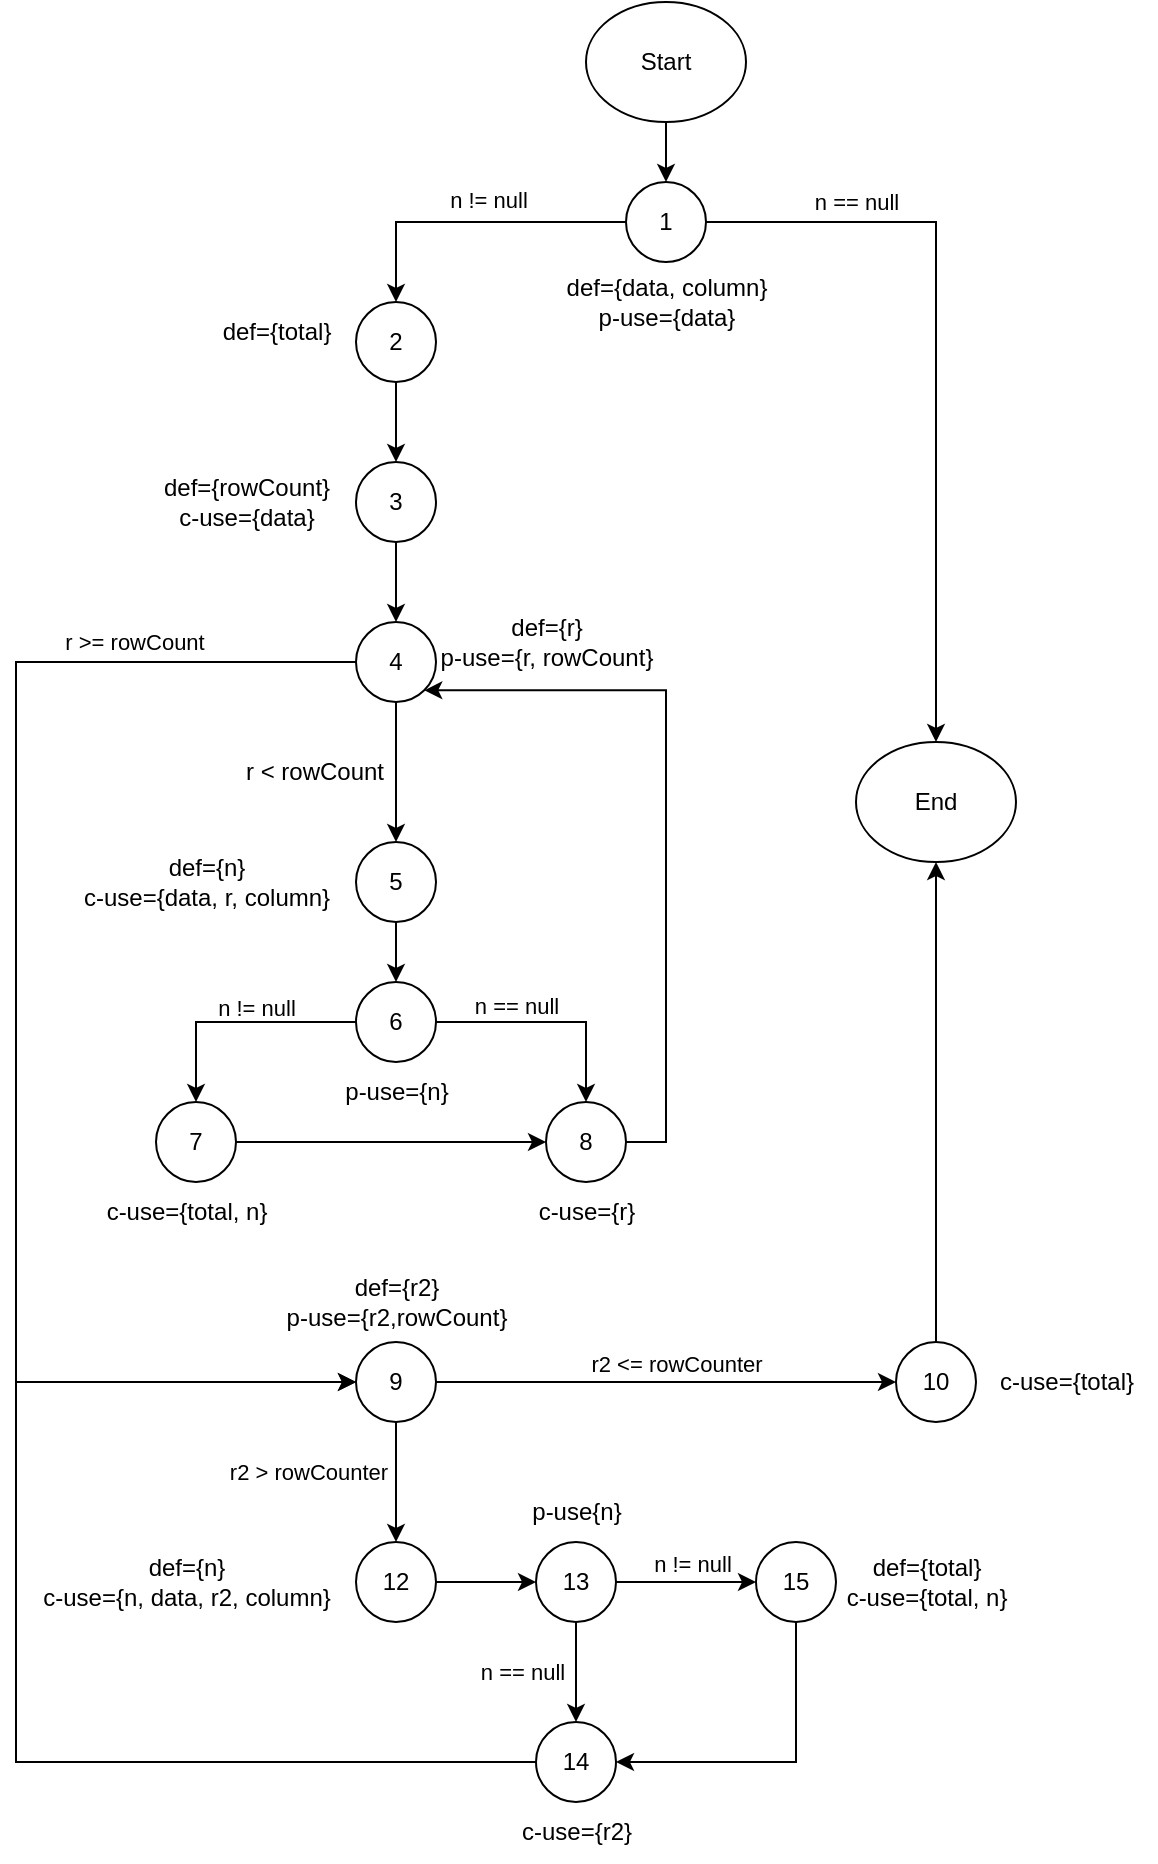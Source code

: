 <mxfile version="23.0.1" type="device">
  <diagram name="Page-1" id="Xdc-RVDjVaiAi9B1amQA">
    <mxGraphModel dx="2567" dy="917" grid="1" gridSize="10" guides="1" tooltips="1" connect="1" arrows="1" fold="1" page="1" pageScale="1" pageWidth="850" pageHeight="1100" math="0" shadow="0">
      <root>
        <mxCell id="0" />
        <mxCell id="1" parent="0" />
        <mxCell id="NJQ_k5KweohZO7cWgwbo-26" style="edgeStyle=orthogonalEdgeStyle;rounded=0;orthogonalLoop=1;jettySize=auto;html=1;exitX=0.5;exitY=1;exitDx=0;exitDy=0;entryX=0.5;entryY=0;entryDx=0;entryDy=0;" edge="1" parent="1" source="NJQ_k5KweohZO7cWgwbo-1" target="NJQ_k5KweohZO7cWgwbo-5">
          <mxGeometry relative="1" as="geometry" />
        </mxCell>
        <mxCell id="NJQ_k5KweohZO7cWgwbo-1" value="Start" style="ellipse;whiteSpace=wrap;html=1;" vertex="1" parent="1">
          <mxGeometry x="-335" y="20" width="80" height="60" as="geometry" />
        </mxCell>
        <mxCell id="NJQ_k5KweohZO7cWgwbo-27" style="edgeStyle=orthogonalEdgeStyle;rounded=0;orthogonalLoop=1;jettySize=auto;html=1;exitX=1;exitY=0.5;exitDx=0;exitDy=0;entryX=0.5;entryY=0;entryDx=0;entryDy=0;" edge="1" parent="1" source="NJQ_k5KweohZO7cWgwbo-5" target="NJQ_k5KweohZO7cWgwbo-71">
          <mxGeometry relative="1" as="geometry">
            <mxPoint x="-160" y="428" as="targetPoint" />
          </mxGeometry>
        </mxCell>
        <mxCell id="NJQ_k5KweohZO7cWgwbo-5" value="1" style="ellipse;whiteSpace=wrap;html=1;aspect=fixed;" vertex="1" parent="1">
          <mxGeometry x="-315" y="110" width="40" height="40" as="geometry" />
        </mxCell>
        <mxCell id="NJQ_k5KweohZO7cWgwbo-6" value="def={data, column}&lt;br&gt;p-use={data}" style="text;html=1;align=center;verticalAlign=middle;resizable=0;points=[];autosize=1;strokeColor=none;fillColor=none;" vertex="1" parent="1">
          <mxGeometry x="-355" y="150" width="120" height="40" as="geometry" />
        </mxCell>
        <mxCell id="NJQ_k5KweohZO7cWgwbo-13" style="edgeStyle=orthogonalEdgeStyle;rounded=0;orthogonalLoop=1;jettySize=auto;html=1;exitX=0.5;exitY=1;exitDx=0;exitDy=0;entryX=0.5;entryY=0;entryDx=0;entryDy=0;" edge="1" parent="1" source="NJQ_k5KweohZO7cWgwbo-7" target="NJQ_k5KweohZO7cWgwbo-10">
          <mxGeometry relative="1" as="geometry" />
        </mxCell>
        <mxCell id="NJQ_k5KweohZO7cWgwbo-7" value="2" style="ellipse;whiteSpace=wrap;html=1;aspect=fixed;" vertex="1" parent="1">
          <mxGeometry x="-450" y="170" width="40" height="40" as="geometry" />
        </mxCell>
        <mxCell id="NJQ_k5KweohZO7cWgwbo-8" value="" style="endArrow=classic;html=1;rounded=0;exitX=0;exitY=0.5;exitDx=0;exitDy=0;entryX=0.5;entryY=0;entryDx=0;entryDy=0;" edge="1" parent="1" source="NJQ_k5KweohZO7cWgwbo-5" target="NJQ_k5KweohZO7cWgwbo-7">
          <mxGeometry width="50" height="50" relative="1" as="geometry">
            <mxPoint x="-330" y="290" as="sourcePoint" />
            <mxPoint x="-280" y="240" as="targetPoint" />
            <Array as="points">
              <mxPoint x="-430" y="130" />
            </Array>
          </mxGeometry>
        </mxCell>
        <mxCell id="NJQ_k5KweohZO7cWgwbo-9" value="def={total}" style="text;html=1;align=center;verticalAlign=middle;resizable=0;points=[];autosize=1;strokeColor=none;fillColor=none;" vertex="1" parent="1">
          <mxGeometry x="-530" y="170" width="80" height="30" as="geometry" />
        </mxCell>
        <mxCell id="NJQ_k5KweohZO7cWgwbo-15" style="edgeStyle=orthogonalEdgeStyle;rounded=0;orthogonalLoop=1;jettySize=auto;html=1;exitX=0.5;exitY=1;exitDx=0;exitDy=0;entryX=0.5;entryY=0;entryDx=0;entryDy=0;" edge="1" parent="1" source="NJQ_k5KweohZO7cWgwbo-10" target="NJQ_k5KweohZO7cWgwbo-14">
          <mxGeometry relative="1" as="geometry" />
        </mxCell>
        <mxCell id="NJQ_k5KweohZO7cWgwbo-10" value="3" style="ellipse;whiteSpace=wrap;html=1;aspect=fixed;" vertex="1" parent="1">
          <mxGeometry x="-450" y="250" width="40" height="40" as="geometry" />
        </mxCell>
        <mxCell id="NJQ_k5KweohZO7cWgwbo-11" value="def={rowCount}&lt;br&gt;c-use={data}" style="text;html=1;align=center;verticalAlign=middle;resizable=0;points=[];autosize=1;strokeColor=none;fillColor=none;" vertex="1" parent="1">
          <mxGeometry x="-560" y="250" width="110" height="40" as="geometry" />
        </mxCell>
        <mxCell id="NJQ_k5KweohZO7cWgwbo-19" style="edgeStyle=orthogonalEdgeStyle;rounded=0;orthogonalLoop=1;jettySize=auto;html=1;exitX=0.5;exitY=1;exitDx=0;exitDy=0;entryX=0.5;entryY=0;entryDx=0;entryDy=0;" edge="1" parent="1" source="NJQ_k5KweohZO7cWgwbo-14" target="NJQ_k5KweohZO7cWgwbo-18">
          <mxGeometry relative="1" as="geometry" />
        </mxCell>
        <mxCell id="NJQ_k5KweohZO7cWgwbo-43" style="edgeStyle=orthogonalEdgeStyle;rounded=0;orthogonalLoop=1;jettySize=auto;html=1;exitX=0;exitY=0.5;exitDx=0;exitDy=0;entryX=0;entryY=0.5;entryDx=0;entryDy=0;" edge="1" parent="1" source="NJQ_k5KweohZO7cWgwbo-14" target="NJQ_k5KweohZO7cWgwbo-36">
          <mxGeometry relative="1" as="geometry">
            <mxPoint x="-690.0" y="740" as="targetPoint" />
            <Array as="points">
              <mxPoint x="-620" y="350" />
              <mxPoint x="-620" y="710" />
            </Array>
          </mxGeometry>
        </mxCell>
        <mxCell id="NJQ_k5KweohZO7cWgwbo-14" value="4" style="ellipse;whiteSpace=wrap;html=1;aspect=fixed;" vertex="1" parent="1">
          <mxGeometry x="-450" y="330" width="40" height="40" as="geometry" />
        </mxCell>
        <mxCell id="NJQ_k5KweohZO7cWgwbo-16" value="def={r}&lt;br&gt;p-use={r, rowCount}" style="text;html=1;align=center;verticalAlign=middle;resizable=0;points=[];autosize=1;strokeColor=none;fillColor=none;" vertex="1" parent="1">
          <mxGeometry x="-420" y="320" width="130" height="40" as="geometry" />
        </mxCell>
        <mxCell id="NJQ_k5KweohZO7cWgwbo-32" style="edgeStyle=orthogonalEdgeStyle;rounded=0;orthogonalLoop=1;jettySize=auto;html=1;exitX=0;exitY=0.5;exitDx=0;exitDy=0;" edge="1" parent="1" source="NJQ_k5KweohZO7cWgwbo-17" target="NJQ_k5KweohZO7cWgwbo-31">
          <mxGeometry relative="1" as="geometry" />
        </mxCell>
        <mxCell id="NJQ_k5KweohZO7cWgwbo-33" style="edgeStyle=orthogonalEdgeStyle;rounded=0;orthogonalLoop=1;jettySize=auto;html=1;exitX=1;exitY=0.5;exitDx=0;exitDy=0;entryX=0.5;entryY=0;entryDx=0;entryDy=0;" edge="1" parent="1" source="NJQ_k5KweohZO7cWgwbo-17" target="NJQ_k5KweohZO7cWgwbo-30">
          <mxGeometry relative="1" as="geometry" />
        </mxCell>
        <mxCell id="NJQ_k5KweohZO7cWgwbo-17" value="6" style="ellipse;whiteSpace=wrap;html=1;aspect=fixed;" vertex="1" parent="1">
          <mxGeometry x="-450" y="510" width="40" height="40" as="geometry" />
        </mxCell>
        <mxCell id="NJQ_k5KweohZO7cWgwbo-22" style="edgeStyle=orthogonalEdgeStyle;rounded=0;orthogonalLoop=1;jettySize=auto;html=1;exitX=0.5;exitY=1;exitDx=0;exitDy=0;" edge="1" parent="1" source="NJQ_k5KweohZO7cWgwbo-18" target="NJQ_k5KweohZO7cWgwbo-17">
          <mxGeometry relative="1" as="geometry" />
        </mxCell>
        <mxCell id="NJQ_k5KweohZO7cWgwbo-18" value="5" style="ellipse;whiteSpace=wrap;html=1;aspect=fixed;" vertex="1" parent="1">
          <mxGeometry x="-450" y="440" width="40" height="40" as="geometry" />
        </mxCell>
        <mxCell id="NJQ_k5KweohZO7cWgwbo-20" value="r &amp;lt; rowCount" style="text;html=1;align=center;verticalAlign=middle;resizable=0;points=[];autosize=1;strokeColor=none;fillColor=none;" vertex="1" parent="1">
          <mxGeometry x="-516" y="390" width="90" height="30" as="geometry" />
        </mxCell>
        <mxCell id="NJQ_k5KweohZO7cWgwbo-21" value="def={n}&lt;br&gt;c-use={data, r, column}" style="text;html=1;align=center;verticalAlign=middle;resizable=0;points=[];autosize=1;strokeColor=none;fillColor=none;" vertex="1" parent="1">
          <mxGeometry x="-600" y="440" width="150" height="40" as="geometry" />
        </mxCell>
        <mxCell id="NJQ_k5KweohZO7cWgwbo-23" value="p-use={n}" style="text;html=1;align=center;verticalAlign=middle;resizable=0;points=[];autosize=1;strokeColor=none;fillColor=none;" vertex="1" parent="1">
          <mxGeometry x="-470" y="550" width="80" height="30" as="geometry" />
        </mxCell>
        <mxCell id="NJQ_k5KweohZO7cWgwbo-28" value="&lt;font style=&quot;font-size: 11px;&quot;&gt;n == null&lt;/font&gt;" style="text;html=1;align=center;verticalAlign=middle;resizable=0;points=[];autosize=1;strokeColor=none;fillColor=none;" vertex="1" parent="1">
          <mxGeometry x="-235" y="105" width="70" height="30" as="geometry" />
        </mxCell>
        <mxCell id="NJQ_k5KweohZO7cWgwbo-29" value="&lt;font style=&quot;font-size: 11px;&quot;&gt;n != null&lt;/font&gt;" style="text;html=1;align=center;verticalAlign=middle;resizable=0;points=[];autosize=1;strokeColor=none;fillColor=none;" vertex="1" parent="1">
          <mxGeometry x="-414" y="104" width="60" height="30" as="geometry" />
        </mxCell>
        <mxCell id="NJQ_k5KweohZO7cWgwbo-41" style="edgeStyle=orthogonalEdgeStyle;rounded=0;orthogonalLoop=1;jettySize=auto;html=1;exitX=1;exitY=0.5;exitDx=0;exitDy=0;entryX=1;entryY=1;entryDx=0;entryDy=0;" edge="1" parent="1" source="NJQ_k5KweohZO7cWgwbo-30" target="NJQ_k5KweohZO7cWgwbo-14">
          <mxGeometry relative="1" as="geometry">
            <Array as="points">
              <mxPoint x="-295" y="590" />
              <mxPoint x="-295" y="364" />
            </Array>
          </mxGeometry>
        </mxCell>
        <mxCell id="NJQ_k5KweohZO7cWgwbo-30" value="8" style="ellipse;whiteSpace=wrap;html=1;aspect=fixed;" vertex="1" parent="1">
          <mxGeometry x="-355" y="570" width="40" height="40" as="geometry" />
        </mxCell>
        <mxCell id="NJQ_k5KweohZO7cWgwbo-39" style="edgeStyle=orthogonalEdgeStyle;rounded=0;orthogonalLoop=1;jettySize=auto;html=1;exitX=1;exitY=0.5;exitDx=0;exitDy=0;entryX=0;entryY=0.5;entryDx=0;entryDy=0;" edge="1" parent="1" source="NJQ_k5KweohZO7cWgwbo-31" target="NJQ_k5KweohZO7cWgwbo-30">
          <mxGeometry relative="1" as="geometry" />
        </mxCell>
        <mxCell id="NJQ_k5KweohZO7cWgwbo-31" value="7" style="ellipse;whiteSpace=wrap;html=1;aspect=fixed;" vertex="1" parent="1">
          <mxGeometry x="-550" y="570" width="40" height="40" as="geometry" />
        </mxCell>
        <mxCell id="NJQ_k5KweohZO7cWgwbo-34" value="&lt;font style=&quot;font-size: 11px;&quot;&gt;n == null&lt;/font&gt;" style="text;html=1;align=center;verticalAlign=middle;resizable=0;points=[];autosize=1;strokeColor=none;fillColor=none;" vertex="1" parent="1">
          <mxGeometry x="-405" y="507" width="70" height="30" as="geometry" />
        </mxCell>
        <mxCell id="NJQ_k5KweohZO7cWgwbo-35" value="&lt;font style=&quot;font-size: 11px;&quot;&gt;n != null&lt;/font&gt;" style="text;html=1;align=center;verticalAlign=middle;resizable=0;points=[];autosize=1;strokeColor=none;fillColor=none;" vertex="1" parent="1">
          <mxGeometry x="-530" y="508" width="60" height="30" as="geometry" />
        </mxCell>
        <mxCell id="NJQ_k5KweohZO7cWgwbo-55" style="edgeStyle=orthogonalEdgeStyle;rounded=0;orthogonalLoop=1;jettySize=auto;html=1;exitX=0.5;exitY=1;exitDx=0;exitDy=0;entryX=0.5;entryY=0;entryDx=0;entryDy=0;" edge="1" parent="1" source="NJQ_k5KweohZO7cWgwbo-36" target="NJQ_k5KweohZO7cWgwbo-52">
          <mxGeometry relative="1" as="geometry" />
        </mxCell>
        <mxCell id="NJQ_k5KweohZO7cWgwbo-70" style="edgeStyle=orthogonalEdgeStyle;rounded=0;orthogonalLoop=1;jettySize=auto;html=1;exitX=1;exitY=0.5;exitDx=0;exitDy=0;entryX=0;entryY=0.5;entryDx=0;entryDy=0;" edge="1" parent="1" source="NJQ_k5KweohZO7cWgwbo-36" target="NJQ_k5KweohZO7cWgwbo-47">
          <mxGeometry relative="1" as="geometry" />
        </mxCell>
        <mxCell id="NJQ_k5KweohZO7cWgwbo-36" value="9" style="ellipse;whiteSpace=wrap;html=1;aspect=fixed;" vertex="1" parent="1">
          <mxGeometry x="-450" y="690" width="40" height="40" as="geometry" />
        </mxCell>
        <mxCell id="NJQ_k5KweohZO7cWgwbo-37" value="def={r2}&lt;br&gt;p-use={r2,rowCount}" style="text;html=1;align=center;verticalAlign=middle;resizable=0;points=[];autosize=1;strokeColor=none;fillColor=none;" vertex="1" parent="1">
          <mxGeometry x="-495" y="650" width="130" height="40" as="geometry" />
        </mxCell>
        <mxCell id="NJQ_k5KweohZO7cWgwbo-38" value="c-use={total, n}" style="text;html=1;align=center;verticalAlign=middle;resizable=0;points=[];autosize=1;strokeColor=none;fillColor=none;" vertex="1" parent="1">
          <mxGeometry x="-585" y="610" width="100" height="30" as="geometry" />
        </mxCell>
        <mxCell id="NJQ_k5KweohZO7cWgwbo-40" value="c-use={r}" style="text;html=1;align=center;verticalAlign=middle;resizable=0;points=[];autosize=1;strokeColor=none;fillColor=none;" vertex="1" parent="1">
          <mxGeometry x="-370" y="610" width="70" height="30" as="geometry" />
        </mxCell>
        <mxCell id="NJQ_k5KweohZO7cWgwbo-44" value="&lt;font style=&quot;font-size: 11px;&quot;&gt;r &amp;gt;= rowCount&lt;/font&gt;" style="text;html=1;align=center;verticalAlign=middle;resizable=0;points=[];autosize=1;strokeColor=none;fillColor=none;" vertex="1" parent="1">
          <mxGeometry x="-606" y="325" width="90" height="30" as="geometry" />
        </mxCell>
        <mxCell id="NJQ_k5KweohZO7cWgwbo-48" style="edgeStyle=orthogonalEdgeStyle;rounded=0;orthogonalLoop=1;jettySize=auto;html=1;exitX=0.5;exitY=0;exitDx=0;exitDy=0;entryX=0.5;entryY=1;entryDx=0;entryDy=0;" edge="1" parent="1" source="NJQ_k5KweohZO7cWgwbo-47" target="NJQ_k5KweohZO7cWgwbo-71">
          <mxGeometry relative="1" as="geometry">
            <mxPoint x="-160" y="468" as="targetPoint" />
          </mxGeometry>
        </mxCell>
        <mxCell id="NJQ_k5KweohZO7cWgwbo-47" value="10" style="ellipse;whiteSpace=wrap;html=1;aspect=fixed;" vertex="1" parent="1">
          <mxGeometry x="-180" y="690" width="40" height="40" as="geometry" />
        </mxCell>
        <mxCell id="NJQ_k5KweohZO7cWgwbo-49" value="c-use={total}" style="text;html=1;align=center;verticalAlign=middle;resizable=0;points=[];autosize=1;strokeColor=none;fillColor=none;" vertex="1" parent="1">
          <mxGeometry x="-140" y="695" width="90" height="30" as="geometry" />
        </mxCell>
        <mxCell id="NJQ_k5KweohZO7cWgwbo-50" value="&lt;font style=&quot;font-size: 11px;&quot;&gt;r2 &amp;lt;= rowCounter&lt;/font&gt;" style="text;html=1;align=center;verticalAlign=middle;resizable=0;points=[];autosize=1;strokeColor=none;fillColor=none;" vertex="1" parent="1">
          <mxGeometry x="-345" y="686" width="110" height="30" as="geometry" />
        </mxCell>
        <mxCell id="NJQ_k5KweohZO7cWgwbo-51" value="&lt;font style=&quot;font-size: 11px;&quot;&gt;r2 &amp;gt; rowCounter&lt;/font&gt;" style="text;html=1;align=center;verticalAlign=middle;resizable=0;points=[];autosize=1;strokeColor=none;fillColor=none;" vertex="1" parent="1">
          <mxGeometry x="-524" y="740" width="100" height="30" as="geometry" />
        </mxCell>
        <mxCell id="NJQ_k5KweohZO7cWgwbo-57" style="edgeStyle=orthogonalEdgeStyle;rounded=0;orthogonalLoop=1;jettySize=auto;html=1;exitX=1;exitY=0.5;exitDx=0;exitDy=0;entryX=0;entryY=0.5;entryDx=0;entryDy=0;" edge="1" parent="1" source="NJQ_k5KweohZO7cWgwbo-52" target="NJQ_k5KweohZO7cWgwbo-54">
          <mxGeometry relative="1" as="geometry" />
        </mxCell>
        <mxCell id="NJQ_k5KweohZO7cWgwbo-52" value="12" style="ellipse;whiteSpace=wrap;html=1;aspect=fixed;" vertex="1" parent="1">
          <mxGeometry x="-450" y="790" width="40" height="40" as="geometry" />
        </mxCell>
        <mxCell id="NJQ_k5KweohZO7cWgwbo-63" style="edgeStyle=orthogonalEdgeStyle;rounded=0;orthogonalLoop=1;jettySize=auto;html=1;exitX=0.5;exitY=1;exitDx=0;exitDy=0;" edge="1" parent="1" source="NJQ_k5KweohZO7cWgwbo-54" target="NJQ_k5KweohZO7cWgwbo-59">
          <mxGeometry relative="1" as="geometry" />
        </mxCell>
        <mxCell id="NJQ_k5KweohZO7cWgwbo-67" style="edgeStyle=orthogonalEdgeStyle;rounded=0;orthogonalLoop=1;jettySize=auto;html=1;exitX=1;exitY=0.5;exitDx=0;exitDy=0;entryX=0;entryY=0.5;entryDx=0;entryDy=0;" edge="1" parent="1" source="NJQ_k5KweohZO7cWgwbo-54" target="NJQ_k5KweohZO7cWgwbo-66">
          <mxGeometry relative="1" as="geometry" />
        </mxCell>
        <mxCell id="NJQ_k5KweohZO7cWgwbo-54" value="13" style="ellipse;whiteSpace=wrap;html=1;aspect=fixed;" vertex="1" parent="1">
          <mxGeometry x="-360" y="790" width="40" height="40" as="geometry" />
        </mxCell>
        <mxCell id="NJQ_k5KweohZO7cWgwbo-56" value="def={n}&lt;br&gt;c-use={n, data, r2, column}" style="text;html=1;align=center;verticalAlign=middle;resizable=0;points=[];autosize=1;strokeColor=none;fillColor=none;" vertex="1" parent="1">
          <mxGeometry x="-620" y="790" width="170" height="40" as="geometry" />
        </mxCell>
        <mxCell id="NJQ_k5KweohZO7cWgwbo-58" value="p-use{n}" style="text;html=1;align=center;verticalAlign=middle;resizable=0;points=[];autosize=1;strokeColor=none;fillColor=none;" vertex="1" parent="1">
          <mxGeometry x="-375" y="760" width="70" height="30" as="geometry" />
        </mxCell>
        <mxCell id="NJQ_k5KweohZO7cWgwbo-65" style="edgeStyle=orthogonalEdgeStyle;rounded=0;orthogonalLoop=1;jettySize=auto;html=1;exitX=0;exitY=0.5;exitDx=0;exitDy=0;entryX=0;entryY=0.5;entryDx=0;entryDy=0;" edge="1" parent="1" source="NJQ_k5KweohZO7cWgwbo-59" target="NJQ_k5KweohZO7cWgwbo-36">
          <mxGeometry relative="1" as="geometry">
            <Array as="points">
              <mxPoint x="-620" y="900" />
              <mxPoint x="-620" y="710" />
            </Array>
          </mxGeometry>
        </mxCell>
        <mxCell id="NJQ_k5KweohZO7cWgwbo-59" value="14" style="ellipse;whiteSpace=wrap;html=1;aspect=fixed;" vertex="1" parent="1">
          <mxGeometry x="-360" y="880" width="40" height="40" as="geometry" />
        </mxCell>
        <mxCell id="NJQ_k5KweohZO7cWgwbo-61" value="&lt;font style=&quot;font-size: 11px;&quot;&gt;n != null&lt;/font&gt;" style="text;html=1;align=center;verticalAlign=middle;resizable=0;points=[];autosize=1;strokeColor=none;fillColor=none;" vertex="1" parent="1">
          <mxGeometry x="-312" y="786" width="60" height="30" as="geometry" />
        </mxCell>
        <mxCell id="NJQ_k5KweohZO7cWgwbo-62" value="&lt;font style=&quot;font-size: 11px;&quot;&gt;n == null&lt;/font&gt;" style="text;html=1;align=center;verticalAlign=middle;resizable=0;points=[];autosize=1;strokeColor=none;fillColor=none;" vertex="1" parent="1">
          <mxGeometry x="-402" y="840" width="70" height="30" as="geometry" />
        </mxCell>
        <mxCell id="NJQ_k5KweohZO7cWgwbo-64" value="c-use={r2}" style="text;html=1;align=center;verticalAlign=middle;resizable=0;points=[];autosize=1;strokeColor=none;fillColor=none;" vertex="1" parent="1">
          <mxGeometry x="-380" y="920" width="80" height="30" as="geometry" />
        </mxCell>
        <mxCell id="NJQ_k5KweohZO7cWgwbo-69" style="edgeStyle=orthogonalEdgeStyle;rounded=0;orthogonalLoop=1;jettySize=auto;html=1;exitX=0.5;exitY=1;exitDx=0;exitDy=0;entryX=1;entryY=0.5;entryDx=0;entryDy=0;" edge="1" parent="1" source="NJQ_k5KweohZO7cWgwbo-66" target="NJQ_k5KweohZO7cWgwbo-59">
          <mxGeometry relative="1" as="geometry" />
        </mxCell>
        <mxCell id="NJQ_k5KweohZO7cWgwbo-66" value="15" style="ellipse;whiteSpace=wrap;html=1;aspect=fixed;" vertex="1" parent="1">
          <mxGeometry x="-250" y="790" width="40" height="40" as="geometry" />
        </mxCell>
        <mxCell id="NJQ_k5KweohZO7cWgwbo-68" value="def={total}&lt;br&gt;c-use={total, n}" style="text;html=1;align=center;verticalAlign=middle;resizable=0;points=[];autosize=1;strokeColor=none;fillColor=none;" vertex="1" parent="1">
          <mxGeometry x="-215" y="790" width="100" height="40" as="geometry" />
        </mxCell>
        <mxCell id="NJQ_k5KweohZO7cWgwbo-71" value="End" style="ellipse;whiteSpace=wrap;html=1;" vertex="1" parent="1">
          <mxGeometry x="-200" y="390" width="80" height="60" as="geometry" />
        </mxCell>
      </root>
    </mxGraphModel>
  </diagram>
</mxfile>
